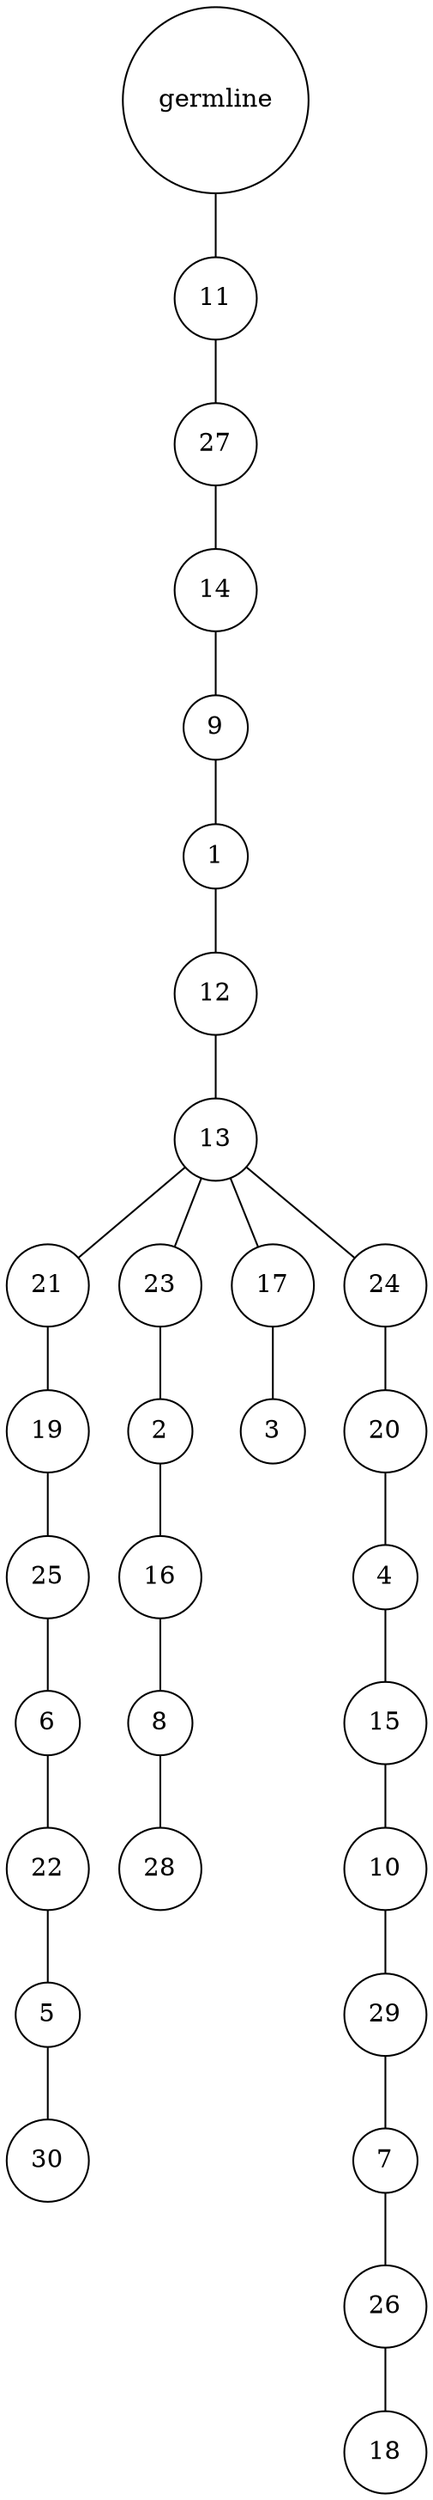 graph {
	rankdir=UD;
	splines=line;
	node [shape=circle]
	"0x7fac76559430" [label="germline"];
	"0x7fac76559460" [label="11"];
	"0x7fac76559430" -- "0x7fac76559460" ;
	"0x7fac76559490" [label="27"];
	"0x7fac76559460" -- "0x7fac76559490" ;
	"0x7fac765594c0" [label="14"];
	"0x7fac76559490" -- "0x7fac765594c0" ;
	"0x7fac765594f0" [label="9"];
	"0x7fac765594c0" -- "0x7fac765594f0" ;
	"0x7fac76559520" [label="1"];
	"0x7fac765594f0" -- "0x7fac76559520" ;
	"0x7fac76559550" [label="12"];
	"0x7fac76559520" -- "0x7fac76559550" ;
	"0x7fac76559580" [label="13"];
	"0x7fac76559550" -- "0x7fac76559580" ;
	"0x7fac765595b0" [label="21"];
	"0x7fac76559580" -- "0x7fac765595b0" ;
	"0x7fac765595e0" [label="19"];
	"0x7fac765595b0" -- "0x7fac765595e0" ;
	"0x7fac76559610" [label="25"];
	"0x7fac765595e0" -- "0x7fac76559610" ;
	"0x7fac76559640" [label="6"];
	"0x7fac76559610" -- "0x7fac76559640" ;
	"0x7fac76559670" [label="22"];
	"0x7fac76559640" -- "0x7fac76559670" ;
	"0x7fac765596a0" [label="5"];
	"0x7fac76559670" -- "0x7fac765596a0" ;
	"0x7fac765596d0" [label="30"];
	"0x7fac765596a0" -- "0x7fac765596d0" ;
	"0x7fac76559700" [label="23"];
	"0x7fac76559580" -- "0x7fac76559700" ;
	"0x7fac76559730" [label="2"];
	"0x7fac76559700" -- "0x7fac76559730" ;
	"0x7fac76559760" [label="16"];
	"0x7fac76559730" -- "0x7fac76559760" ;
	"0x7fac76559790" [label="8"];
	"0x7fac76559760" -- "0x7fac76559790" ;
	"0x7fac765597c0" [label="28"];
	"0x7fac76559790" -- "0x7fac765597c0" ;
	"0x7fac765597f0" [label="17"];
	"0x7fac76559580" -- "0x7fac765597f0" ;
	"0x7fac76559820" [label="3"];
	"0x7fac765597f0" -- "0x7fac76559820" ;
	"0x7fac76559850" [label="24"];
	"0x7fac76559580" -- "0x7fac76559850" ;
	"0x7fac76559880" [label="20"];
	"0x7fac76559850" -- "0x7fac76559880" ;
	"0x7fac765598b0" [label="4"];
	"0x7fac76559880" -- "0x7fac765598b0" ;
	"0x7fac765598e0" [label="15"];
	"0x7fac765598b0" -- "0x7fac765598e0" ;
	"0x7fac76559910" [label="10"];
	"0x7fac765598e0" -- "0x7fac76559910" ;
	"0x7fac76559940" [label="29"];
	"0x7fac76559910" -- "0x7fac76559940" ;
	"0x7fac76559970" [label="7"];
	"0x7fac76559940" -- "0x7fac76559970" ;
	"0x7fac765599a0" [label="26"];
	"0x7fac76559970" -- "0x7fac765599a0" ;
	"0x7fac765599d0" [label="18"];
	"0x7fac765599a0" -- "0x7fac765599d0" ;
}
